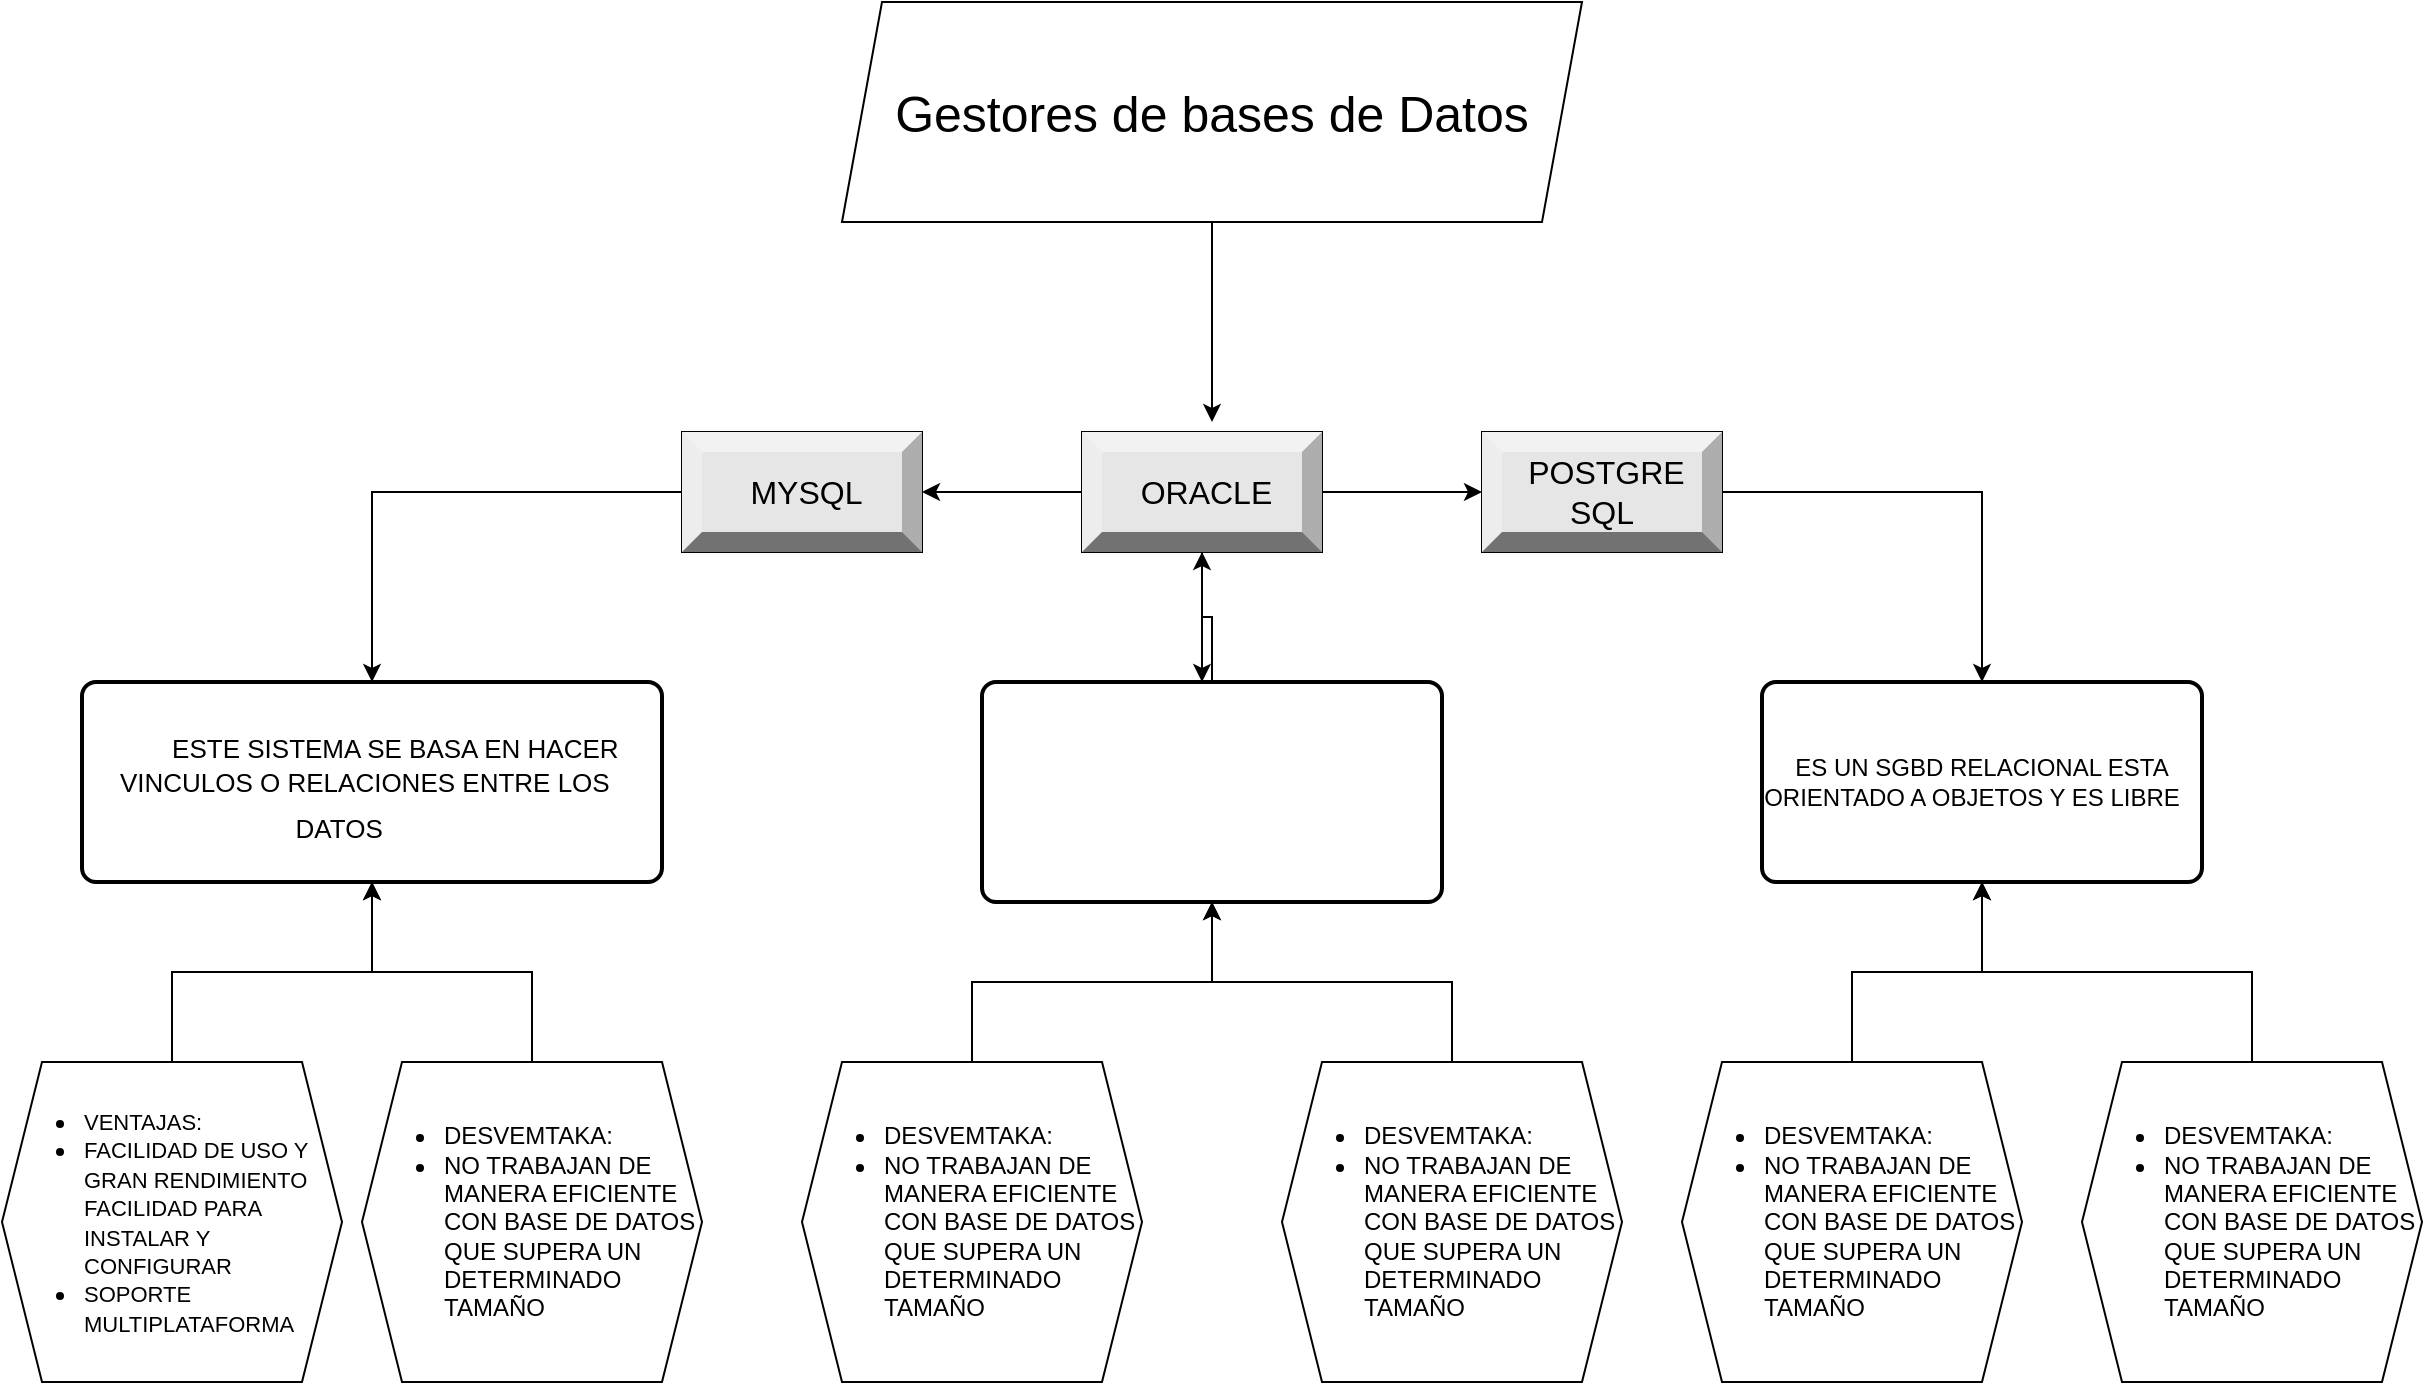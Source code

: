 <mxfile version="22.1.9" type="github">
  <diagram name="Página-1" id="bU0bgOvAKqYtEfahXp6e">
    <mxGraphModel dx="2335" dy="946" grid="1" gridSize="10" guides="1" tooltips="1" connect="1" arrows="1" fold="1" page="1" pageScale="1" pageWidth="827" pageHeight="1169" math="0" shadow="0">
      <root>
        <mxCell id="0" />
        <mxCell id="1" parent="0" />
        <mxCell id="KcScVtAwubOT3udj_Sm9-58" style="edgeStyle=orthogonalEdgeStyle;rounded=0;orthogonalLoop=1;jettySize=auto;html=1;" parent="1" source="KcScVtAwubOT3udj_Sm9-5" edge="1">
          <mxGeometry relative="1" as="geometry">
            <mxPoint x="365" y="560" as="targetPoint" />
          </mxGeometry>
        </mxCell>
        <mxCell id="KcScVtAwubOT3udj_Sm9-5" value="&lt;font style=&quot;font-size: 25px;&quot;&gt;Gestores de bases de Datos&lt;/font&gt;" style="shape=parallelogram;perimeter=parallelogramPerimeter;whiteSpace=wrap;html=1;fixedSize=1;" parent="1" vertex="1">
          <mxGeometry x="180" y="350" width="370" height="110" as="geometry" />
        </mxCell>
        <mxCell id="KcScVtAwubOT3udj_Sm9-10" value="" style="edgeStyle=orthogonalEdgeStyle;rounded=0;orthogonalLoop=1;jettySize=auto;html=1;" parent="1" source="KcScVtAwubOT3udj_Sm9-7" target="KcScVtAwubOT3udj_Sm9-9" edge="1">
          <mxGeometry relative="1" as="geometry" />
        </mxCell>
        <mxCell id="KcScVtAwubOT3udj_Sm9-12" value="" style="edgeStyle=orthogonalEdgeStyle;rounded=0;orthogonalLoop=1;jettySize=auto;html=1;" parent="1" source="KcScVtAwubOT3udj_Sm9-7" target="KcScVtAwubOT3udj_Sm9-11" edge="1">
          <mxGeometry relative="1" as="geometry" />
        </mxCell>
        <mxCell id="KcScVtAwubOT3udj_Sm9-16" value="" style="edgeStyle=orthogonalEdgeStyle;rounded=0;orthogonalLoop=1;jettySize=auto;html=1;" parent="1" source="KcScVtAwubOT3udj_Sm9-7" edge="1">
          <mxGeometry relative="1" as="geometry">
            <mxPoint x="360" y="690" as="targetPoint" />
          </mxGeometry>
        </mxCell>
        <mxCell id="KcScVtAwubOT3udj_Sm9-7" value="MARIADB" style="whiteSpace=wrap;html=1;" parent="1" vertex="1">
          <mxGeometry x="300" y="565" width="120" height="60" as="geometry" />
        </mxCell>
        <mxCell id="KcScVtAwubOT3udj_Sm9-18" value="" style="edgeStyle=orthogonalEdgeStyle;rounded=0;orthogonalLoop=1;jettySize=auto;html=1;" parent="1" source="KcScVtAwubOT3udj_Sm9-9" target="KcScVtAwubOT3udj_Sm9-37" edge="1">
          <mxGeometry relative="1" as="geometry">
            <mxPoint x="550" y="710" as="targetPoint" />
          </mxGeometry>
        </mxCell>
        <mxCell id="KcScVtAwubOT3udj_Sm9-9" value="SQLITE" style="whiteSpace=wrap;html=1;" parent="1" vertex="1">
          <mxGeometry x="500" y="565" width="120" height="60" as="geometry" />
        </mxCell>
        <mxCell id="KcScVtAwubOT3udj_Sm9-11" value="MYSQL" style="whiteSpace=wrap;html=1;" parent="1" vertex="1">
          <mxGeometry x="100" y="565" width="120" height="60" as="geometry" />
        </mxCell>
        <mxCell id="KcScVtAwubOT3udj_Sm9-31" value="&lt;font style=&quot;font-size: 16px;&quot;&gt;&amp;nbsp;ORACLE&lt;/font&gt;" style="labelPosition=center;verticalLabelPosition=middle;align=center;html=1;shape=mxgraph.basic.shaded_button;dx=10;fillColor=#E6E6E6;strokeColor=none;whiteSpace=wrap;" parent="1" vertex="1">
          <mxGeometry x="300" y="565" width="120" height="60" as="geometry" />
        </mxCell>
        <mxCell id="KcScVtAwubOT3udj_Sm9-32" value="&lt;font style=&quot;font-size: 16px;&quot;&gt;&amp;nbsp;&lt;font style=&quot;font-size: 16px;&quot;&gt;POSTGRE&lt;/font&gt; &lt;font style=&quot;font-size: 16px;&quot;&gt;SQL&lt;/font&gt;&lt;/font&gt;" style="labelPosition=center;verticalLabelPosition=middle;align=center;html=1;shape=mxgraph.basic.shaded_button;dx=10;fillColor=#E6E6E6;strokeColor=none;whiteSpace=wrap;" parent="1" vertex="1">
          <mxGeometry x="500" y="565" width="120" height="60" as="geometry" />
        </mxCell>
        <mxCell id="KcScVtAwubOT3udj_Sm9-57" value="" style="edgeStyle=orthogonalEdgeStyle;rounded=0;orthogonalLoop=1;jettySize=auto;html=1;" parent="1" source="KcScVtAwubOT3udj_Sm9-34" target="KcScVtAwubOT3udj_Sm9-35" edge="1">
          <mxGeometry relative="1" as="geometry" />
        </mxCell>
        <mxCell id="KcScVtAwubOT3udj_Sm9-34" value="&lt;font style=&quot;font-size: 16px;&quot;&gt;&amp;nbsp;MYSQL&lt;/font&gt;" style="labelPosition=center;verticalLabelPosition=middle;align=center;html=1;shape=mxgraph.basic.shaded_button;dx=10;fillColor=#E6E6E6;strokeColor=none;whiteSpace=wrap;" parent="1" vertex="1">
          <mxGeometry x="100" y="565" width="120" height="60" as="geometry" />
        </mxCell>
        <mxCell id="KcScVtAwubOT3udj_Sm9-35" value="&lt;div style=&quot;&quot;&gt;&lt;font style=&quot;font-size: 21px;&quot;&gt;&amp;nbsp; &amp;nbsp;&amp;nbsp;&lt;/font&gt;&lt;font style=&quot;font-size: 13px;&quot;&gt;ESTE SISTEMA SE BASA EN HACER VINCULOS O RELACIONES ENTRE LOS &amp;nbsp; DATOS &lt;/font&gt;&lt;font style=&quot;font-size: 21px;&quot;&gt;&amp;nbsp; &amp;nbsp; &amp;nbsp;&lt;/font&gt;&lt;/div&gt;" style="rounded=1;whiteSpace=wrap;html=1;absoluteArcSize=1;arcSize=14;strokeWidth=2;align=center;" parent="1" vertex="1">
          <mxGeometry x="-200" y="690" width="290" height="100" as="geometry" />
        </mxCell>
        <mxCell id="BMDmxw6lj4DjaYSlCYrs-41" value="" style="edgeStyle=orthogonalEdgeStyle;rounded=0;orthogonalLoop=1;jettySize=auto;html=1;" edge="1" parent="1" source="KcScVtAwubOT3udj_Sm9-36" target="KcScVtAwubOT3udj_Sm9-31">
          <mxGeometry relative="1" as="geometry" />
        </mxCell>
        <mxCell id="KcScVtAwubOT3udj_Sm9-36" value="" style="rounded=1;whiteSpace=wrap;html=1;absoluteArcSize=1;arcSize=14;strokeWidth=2;" parent="1" vertex="1">
          <mxGeometry x="250" y="690" width="230" height="110" as="geometry" />
        </mxCell>
        <mxCell id="KcScVtAwubOT3udj_Sm9-37" value="ES UN SGBD RELACIONAL ESTA ORIENTADO A OBJETOS Y ES LIBRE &amp;nbsp;&amp;nbsp;" style="rounded=1;whiteSpace=wrap;html=1;absoluteArcSize=1;arcSize=14;strokeWidth=2;" parent="1" vertex="1">
          <mxGeometry x="640" y="690" width="220" height="100" as="geometry" />
        </mxCell>
        <mxCell id="BMDmxw6lj4DjaYSlCYrs-36" value="" style="edgeStyle=orthogonalEdgeStyle;rounded=0;orthogonalLoop=1;jettySize=auto;html=1;" edge="1" parent="1" source="BMDmxw6lj4DjaYSlCYrs-10" target="KcScVtAwubOT3udj_Sm9-35">
          <mxGeometry relative="1" as="geometry" />
        </mxCell>
        <mxCell id="BMDmxw6lj4DjaYSlCYrs-10" value="&lt;div style=&quot;&quot;&gt;&lt;ul&gt;&lt;li style=&quot;text-align: left;&quot;&gt;&lt;span style=&quot;font-size: 11px;&quot;&gt;VENTAJAS:&lt;/span&gt;&lt;br&gt;&lt;/li&gt;&lt;li style=&quot;text-align: left;&quot;&gt;&lt;span style=&quot;font-size: 11px;&quot;&gt;FACILIDAD DE USO Y GRAN RENDIMIENTO FACILIDAD PARA INSTALAR Y CONFIGURAR&lt;/span&gt;&lt;br&gt;&lt;/li&gt;&lt;li style=&quot;text-align: left;&quot;&gt;&lt;span style=&quot;font-size: 11px;&quot;&gt;SOPORTE MULTIPLATAFORMA&lt;/span&gt;&lt;br&gt;&lt;/li&gt;&lt;/ul&gt;&lt;/div&gt;" style="shape=hexagon;perimeter=hexagonPerimeter2;whiteSpace=wrap;html=1;fixedSize=1;align=center;size=20;" vertex="1" parent="1">
          <mxGeometry x="-240" y="880" width="170" height="160" as="geometry" />
        </mxCell>
        <mxCell id="BMDmxw6lj4DjaYSlCYrs-37" value="" style="edgeStyle=orthogonalEdgeStyle;rounded=0;orthogonalLoop=1;jettySize=auto;html=1;" edge="1" parent="1" source="BMDmxw6lj4DjaYSlCYrs-11" target="KcScVtAwubOT3udj_Sm9-35">
          <mxGeometry relative="1" as="geometry" />
        </mxCell>
        <mxCell id="BMDmxw6lj4DjaYSlCYrs-11" value="&lt;ul style=&quot;&quot;&gt;&lt;li style=&quot;text-align: left;&quot;&gt;&lt;span style=&quot;&quot;&gt;DESVEMTAKA:&amp;nbsp;&lt;/span&gt;&lt;/li&gt;&lt;li style=&quot;text-align: left;&quot;&gt;&lt;span style=&quot;&quot;&gt;NO TRABAJAN DE MANERA EFICIENTE CON BASE DE DATOS QUE SUPERA UN DETERMINADO TAMAÑO&lt;/span&gt;&lt;br&gt;&lt;/li&gt;&lt;/ul&gt;" style="shape=hexagon;perimeter=hexagonPerimeter2;whiteSpace=wrap;html=1;fixedSize=1;" vertex="1" parent="1">
          <mxGeometry x="-60" y="880" width="170" height="160" as="geometry" />
        </mxCell>
        <mxCell id="BMDmxw6lj4DjaYSlCYrs-44" value="" style="edgeStyle=orthogonalEdgeStyle;rounded=0;orthogonalLoop=1;jettySize=auto;html=1;" edge="1" parent="1" source="BMDmxw6lj4DjaYSlCYrs-16" target="KcScVtAwubOT3udj_Sm9-36">
          <mxGeometry relative="1" as="geometry" />
        </mxCell>
        <mxCell id="BMDmxw6lj4DjaYSlCYrs-16" value="&lt;ul style=&quot;&quot;&gt;&lt;li style=&quot;text-align: left;&quot;&gt;&lt;span style=&quot;&quot;&gt;DESVEMTAKA:&amp;nbsp;&lt;/span&gt;&lt;/li&gt;&lt;li style=&quot;text-align: left;&quot;&gt;&lt;span style=&quot;&quot;&gt;NO TRABAJAN DE MANERA EFICIENTE CON BASE DE DATOS QUE SUPERA UN DETERMINADO TAMAÑO&lt;/span&gt;&lt;br&gt;&lt;/li&gt;&lt;/ul&gt;" style="shape=hexagon;perimeter=hexagonPerimeter2;whiteSpace=wrap;html=1;fixedSize=1;" vertex="1" parent="1">
          <mxGeometry x="160" y="880" width="170" height="160" as="geometry" />
        </mxCell>
        <mxCell id="BMDmxw6lj4DjaYSlCYrs-39" value="" style="edgeStyle=orthogonalEdgeStyle;rounded=0;orthogonalLoop=1;jettySize=auto;html=1;" edge="1" parent="1" source="BMDmxw6lj4DjaYSlCYrs-17" target="KcScVtAwubOT3udj_Sm9-37">
          <mxGeometry relative="1" as="geometry" />
        </mxCell>
        <mxCell id="BMDmxw6lj4DjaYSlCYrs-17" value="&lt;ul style=&quot;&quot;&gt;&lt;li style=&quot;text-align: left;&quot;&gt;&lt;span style=&quot;&quot;&gt;DESVEMTAKA:&amp;nbsp;&lt;/span&gt;&lt;/li&gt;&lt;li style=&quot;text-align: left;&quot;&gt;&lt;span style=&quot;&quot;&gt;NO TRABAJAN DE MANERA EFICIENTE CON BASE DE DATOS QUE SUPERA UN DETERMINADO TAMAÑO&lt;/span&gt;&lt;br&gt;&lt;/li&gt;&lt;/ul&gt;" style="shape=hexagon;perimeter=hexagonPerimeter2;whiteSpace=wrap;html=1;fixedSize=1;" vertex="1" parent="1">
          <mxGeometry x="600" y="880" width="170" height="160" as="geometry" />
        </mxCell>
        <mxCell id="BMDmxw6lj4DjaYSlCYrs-38" value="" style="edgeStyle=orthogonalEdgeStyle;rounded=0;orthogonalLoop=1;jettySize=auto;html=1;" edge="1" parent="1" source="BMDmxw6lj4DjaYSlCYrs-18" target="KcScVtAwubOT3udj_Sm9-37">
          <mxGeometry relative="1" as="geometry" />
        </mxCell>
        <mxCell id="BMDmxw6lj4DjaYSlCYrs-18" value="&lt;ul style=&quot;&quot;&gt;&lt;li style=&quot;text-align: left;&quot;&gt;&lt;span style=&quot;&quot;&gt;DESVEMTAKA:&amp;nbsp;&lt;/span&gt;&lt;/li&gt;&lt;li style=&quot;text-align: left;&quot;&gt;&lt;span style=&quot;&quot;&gt;NO TRABAJAN DE MANERA EFICIENTE CON BASE DE DATOS QUE SUPERA UN DETERMINADO TAMAÑO&lt;/span&gt;&lt;br&gt;&lt;/li&gt;&lt;/ul&gt;" style="shape=hexagon;perimeter=hexagonPerimeter2;whiteSpace=wrap;html=1;fixedSize=1;" vertex="1" parent="1">
          <mxGeometry x="800" y="880" width="170" height="160" as="geometry" />
        </mxCell>
        <mxCell id="BMDmxw6lj4DjaYSlCYrs-45" value="" style="edgeStyle=orthogonalEdgeStyle;rounded=0;orthogonalLoop=1;jettySize=auto;html=1;" edge="1" parent="1" source="BMDmxw6lj4DjaYSlCYrs-19" target="KcScVtAwubOT3udj_Sm9-36">
          <mxGeometry relative="1" as="geometry" />
        </mxCell>
        <mxCell id="BMDmxw6lj4DjaYSlCYrs-19" value="&lt;ul style=&quot;&quot;&gt;&lt;li style=&quot;text-align: left;&quot;&gt;&lt;span style=&quot;&quot;&gt;DESVEMTAKA:&amp;nbsp;&lt;/span&gt;&lt;/li&gt;&lt;li style=&quot;text-align: left;&quot;&gt;&lt;span style=&quot;&quot;&gt;NO TRABAJAN DE MANERA EFICIENTE CON BASE DE DATOS QUE SUPERA UN DETERMINADO TAMAÑO&lt;/span&gt;&lt;br&gt;&lt;/li&gt;&lt;/ul&gt;" style="shape=hexagon;perimeter=hexagonPerimeter2;whiteSpace=wrap;html=1;fixedSize=1;" vertex="1" parent="1">
          <mxGeometry x="400" y="880" width="170" height="160" as="geometry" />
        </mxCell>
      </root>
    </mxGraphModel>
  </diagram>
</mxfile>
